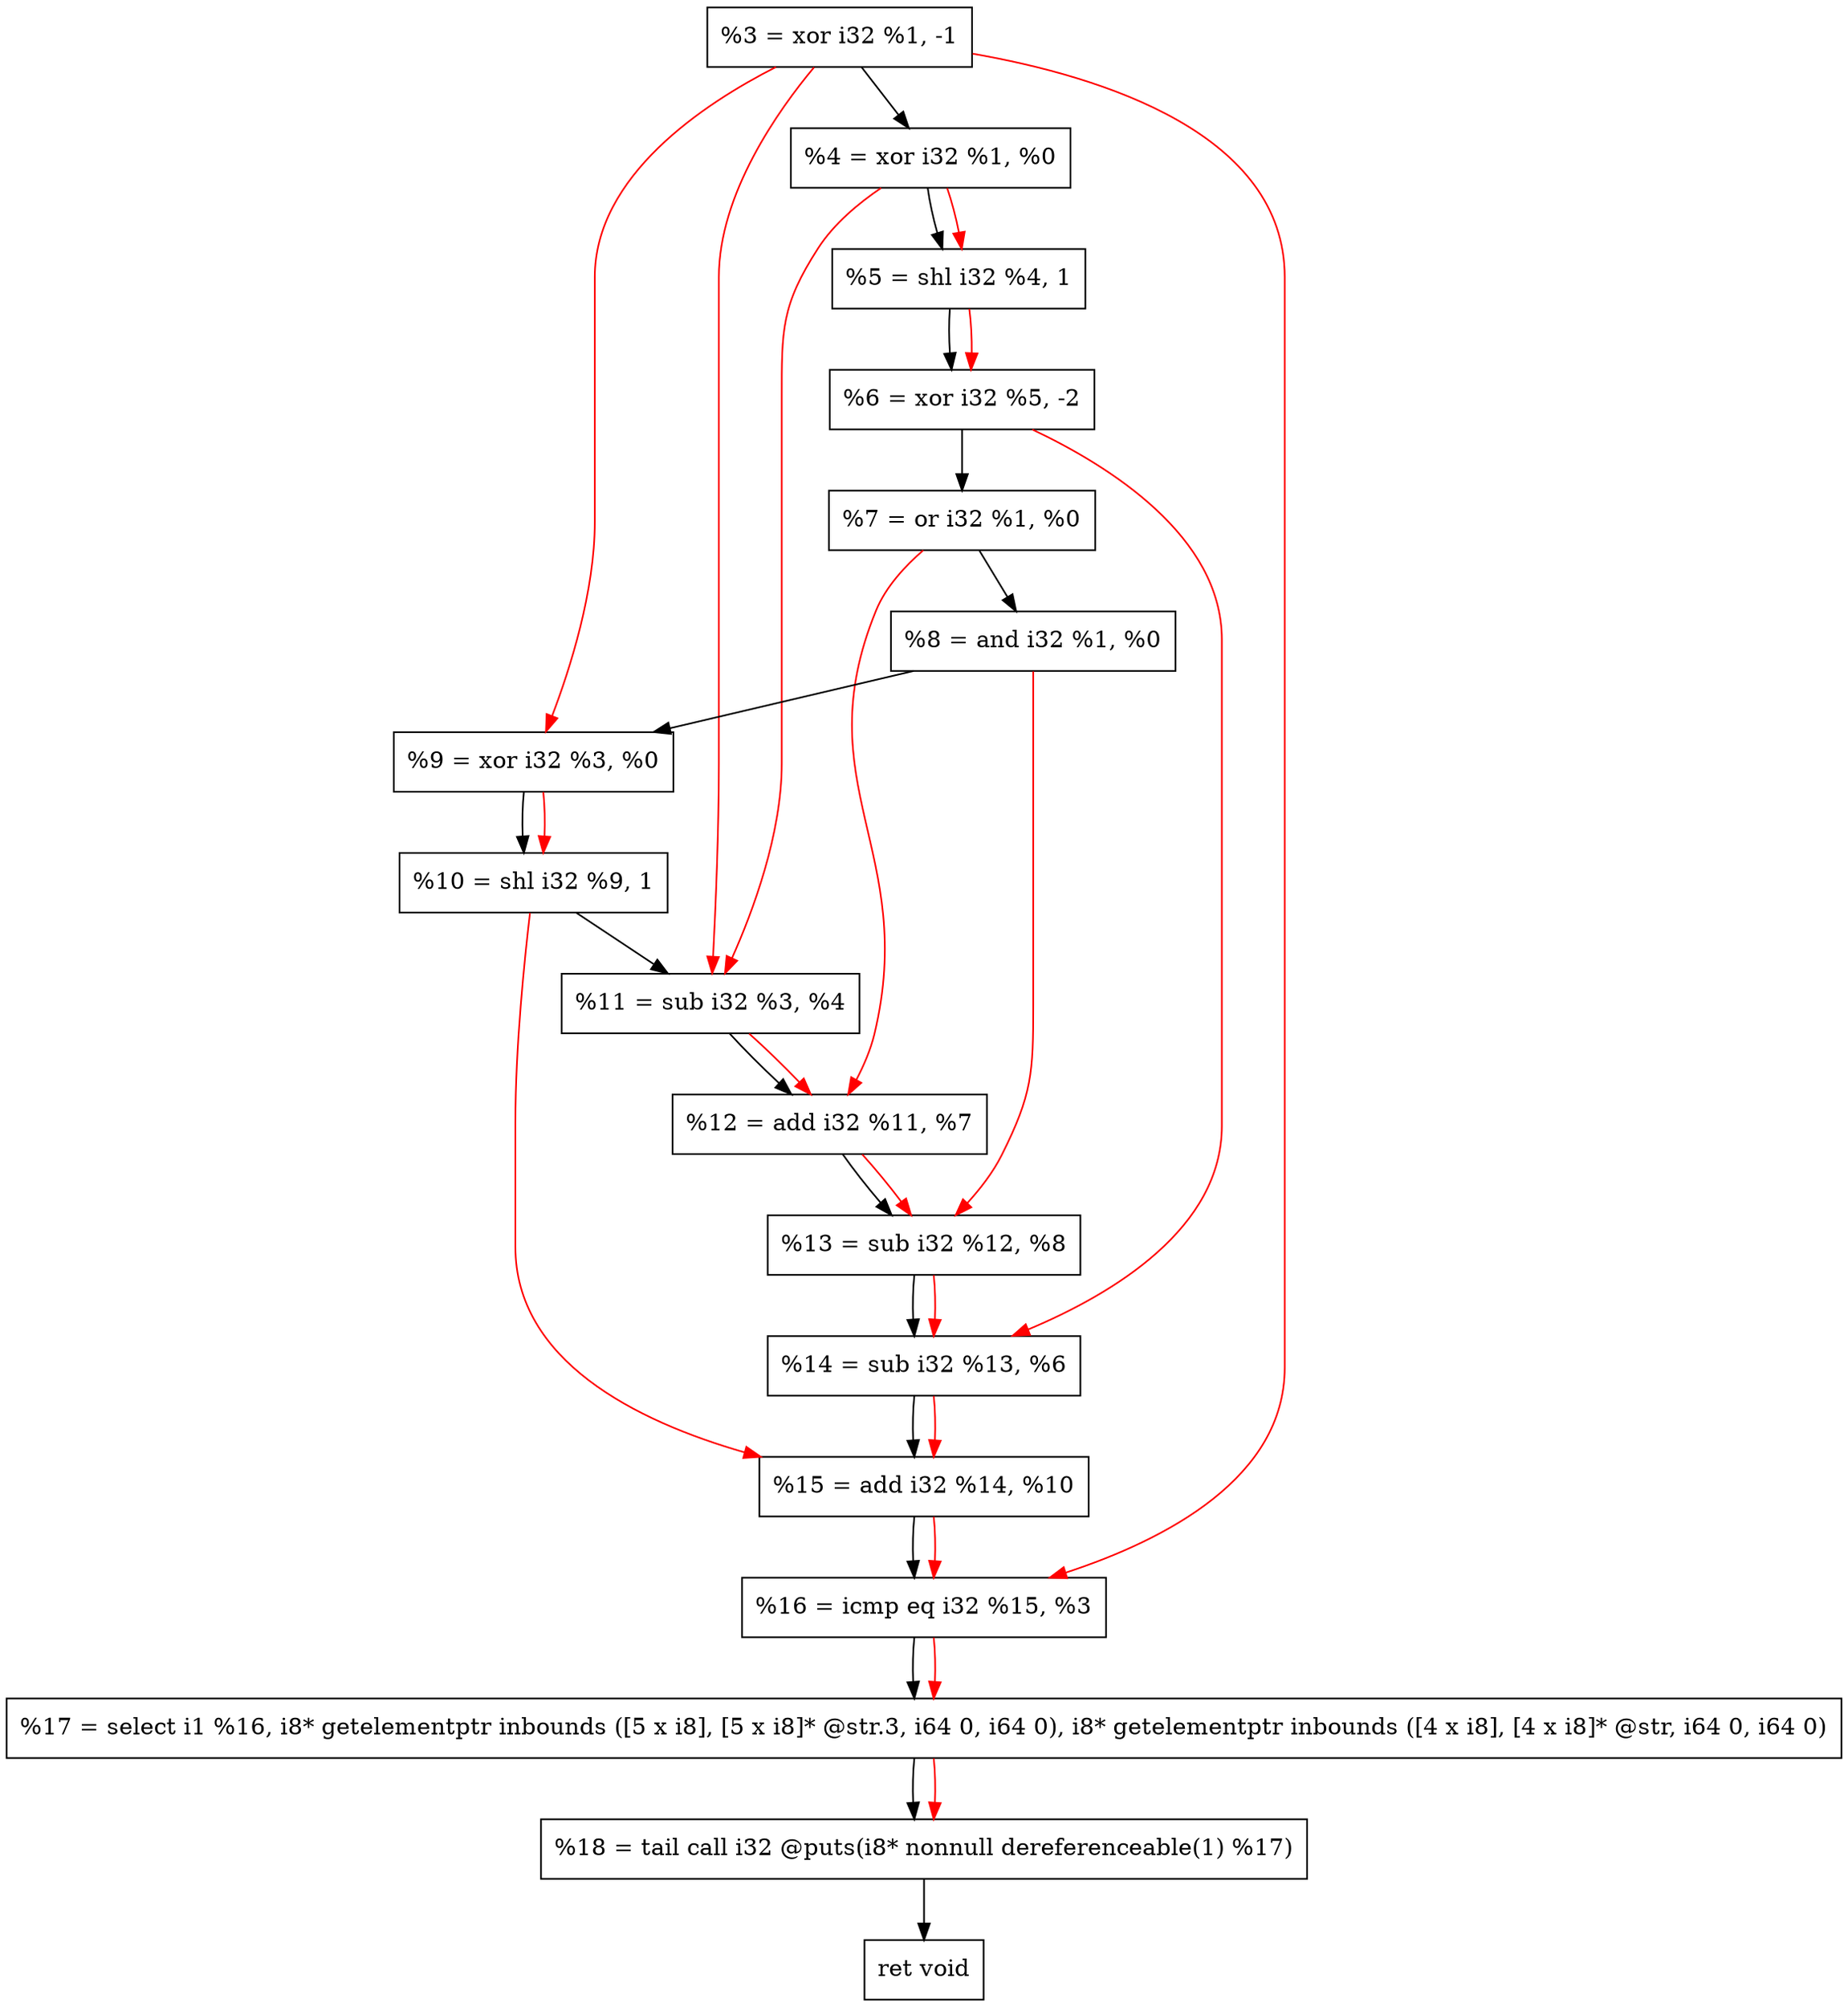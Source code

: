 digraph "DFG for'crackme' function" {
	Node0xdbe9a0[shape=record, label="  %3 = xor i32 %1, -1"];
	Node0xdbea10[shape=record, label="  %4 = xor i32 %1, %0"];
	Node0xdbead0[shape=record, label="  %5 = shl i32 %4, 1"];
	Node0xdbeb70[shape=record, label="  %6 = xor i32 %5, -2"];
	Node0xdbebe0[shape=record, label="  %7 = or i32 %1, %0"];
	Node0xdbec50[shape=record, label="  %8 = and i32 %1, %0"];
	Node0xdbecc0[shape=record, label="  %9 = xor i32 %3, %0"];
	Node0xdbed30[shape=record, label="  %10 = shl i32 %9, 1"];
	Node0xdbeda0[shape=record, label="  %11 = sub i32 %3, %4"];
	Node0xdbee10[shape=record, label="  %12 = add i32 %11, %7"];
	Node0xdbee80[shape=record, label="  %13 = sub i32 %12, %8"];
	Node0xdbeef0[shape=record, label="  %14 = sub i32 %13, %6"];
	Node0xdbef60[shape=record, label="  %15 = add i32 %14, %10"];
	Node0xdbefd0[shape=record, label="  %16 = icmp eq i32 %15, %3"];
	Node0xd5f268[shape=record, label="  %17 = select i1 %16, i8* getelementptr inbounds ([5 x i8], [5 x i8]* @str.3, i64 0, i64 0), i8* getelementptr inbounds ([4 x i8], [4 x i8]* @str, i64 0, i64 0)"];
	Node0xdbf470[shape=record, label="  %18 = tail call i32 @puts(i8* nonnull dereferenceable(1) %17)"];
	Node0xdbf4c0[shape=record, label="  ret void"];
	Node0xdbe9a0 -> Node0xdbea10;
	Node0xdbea10 -> Node0xdbead0;
	Node0xdbead0 -> Node0xdbeb70;
	Node0xdbeb70 -> Node0xdbebe0;
	Node0xdbebe0 -> Node0xdbec50;
	Node0xdbec50 -> Node0xdbecc0;
	Node0xdbecc0 -> Node0xdbed30;
	Node0xdbed30 -> Node0xdbeda0;
	Node0xdbeda0 -> Node0xdbee10;
	Node0xdbee10 -> Node0xdbee80;
	Node0xdbee80 -> Node0xdbeef0;
	Node0xdbeef0 -> Node0xdbef60;
	Node0xdbef60 -> Node0xdbefd0;
	Node0xdbefd0 -> Node0xd5f268;
	Node0xd5f268 -> Node0xdbf470;
	Node0xdbf470 -> Node0xdbf4c0;
edge [color=red]
	Node0xdbea10 -> Node0xdbead0;
	Node0xdbead0 -> Node0xdbeb70;
	Node0xdbe9a0 -> Node0xdbecc0;
	Node0xdbecc0 -> Node0xdbed30;
	Node0xdbe9a0 -> Node0xdbeda0;
	Node0xdbea10 -> Node0xdbeda0;
	Node0xdbeda0 -> Node0xdbee10;
	Node0xdbebe0 -> Node0xdbee10;
	Node0xdbee10 -> Node0xdbee80;
	Node0xdbec50 -> Node0xdbee80;
	Node0xdbee80 -> Node0xdbeef0;
	Node0xdbeb70 -> Node0xdbeef0;
	Node0xdbeef0 -> Node0xdbef60;
	Node0xdbed30 -> Node0xdbef60;
	Node0xdbef60 -> Node0xdbefd0;
	Node0xdbe9a0 -> Node0xdbefd0;
	Node0xdbefd0 -> Node0xd5f268;
	Node0xd5f268 -> Node0xdbf470;
}
